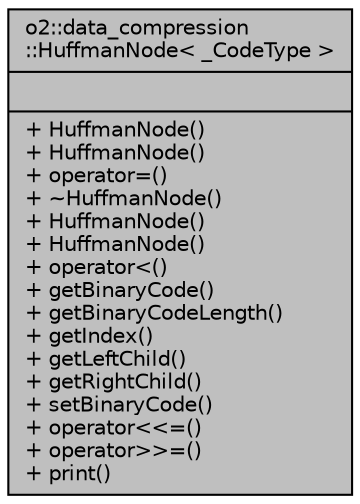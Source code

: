 digraph "o2::data_compression::HuffmanNode&lt; _CodeType &gt;"
{
 // INTERACTIVE_SVG=YES
  bgcolor="transparent";
  edge [fontname="Helvetica",fontsize="10",labelfontname="Helvetica",labelfontsize="10"];
  node [fontname="Helvetica",fontsize="10",shape=record];
  Node1 [label="{o2::data_compression\l::HuffmanNode\< _CodeType \>\n||+ HuffmanNode()\l+ HuffmanNode()\l+ operator=()\l+ ~HuffmanNode()\l+ HuffmanNode()\l+ HuffmanNode()\l+ operator\<()\l+ getBinaryCode()\l+ getBinaryCodeLength()\l+ getIndex()\l+ getLeftChild()\l+ getRightChild()\l+ setBinaryCode()\l+ operator\<\<=()\l+ operator\>\>=()\l+ print()\l}",height=0.2,width=0.4,color="black", fillcolor="grey75", style="filled" fontcolor="black"];
}
